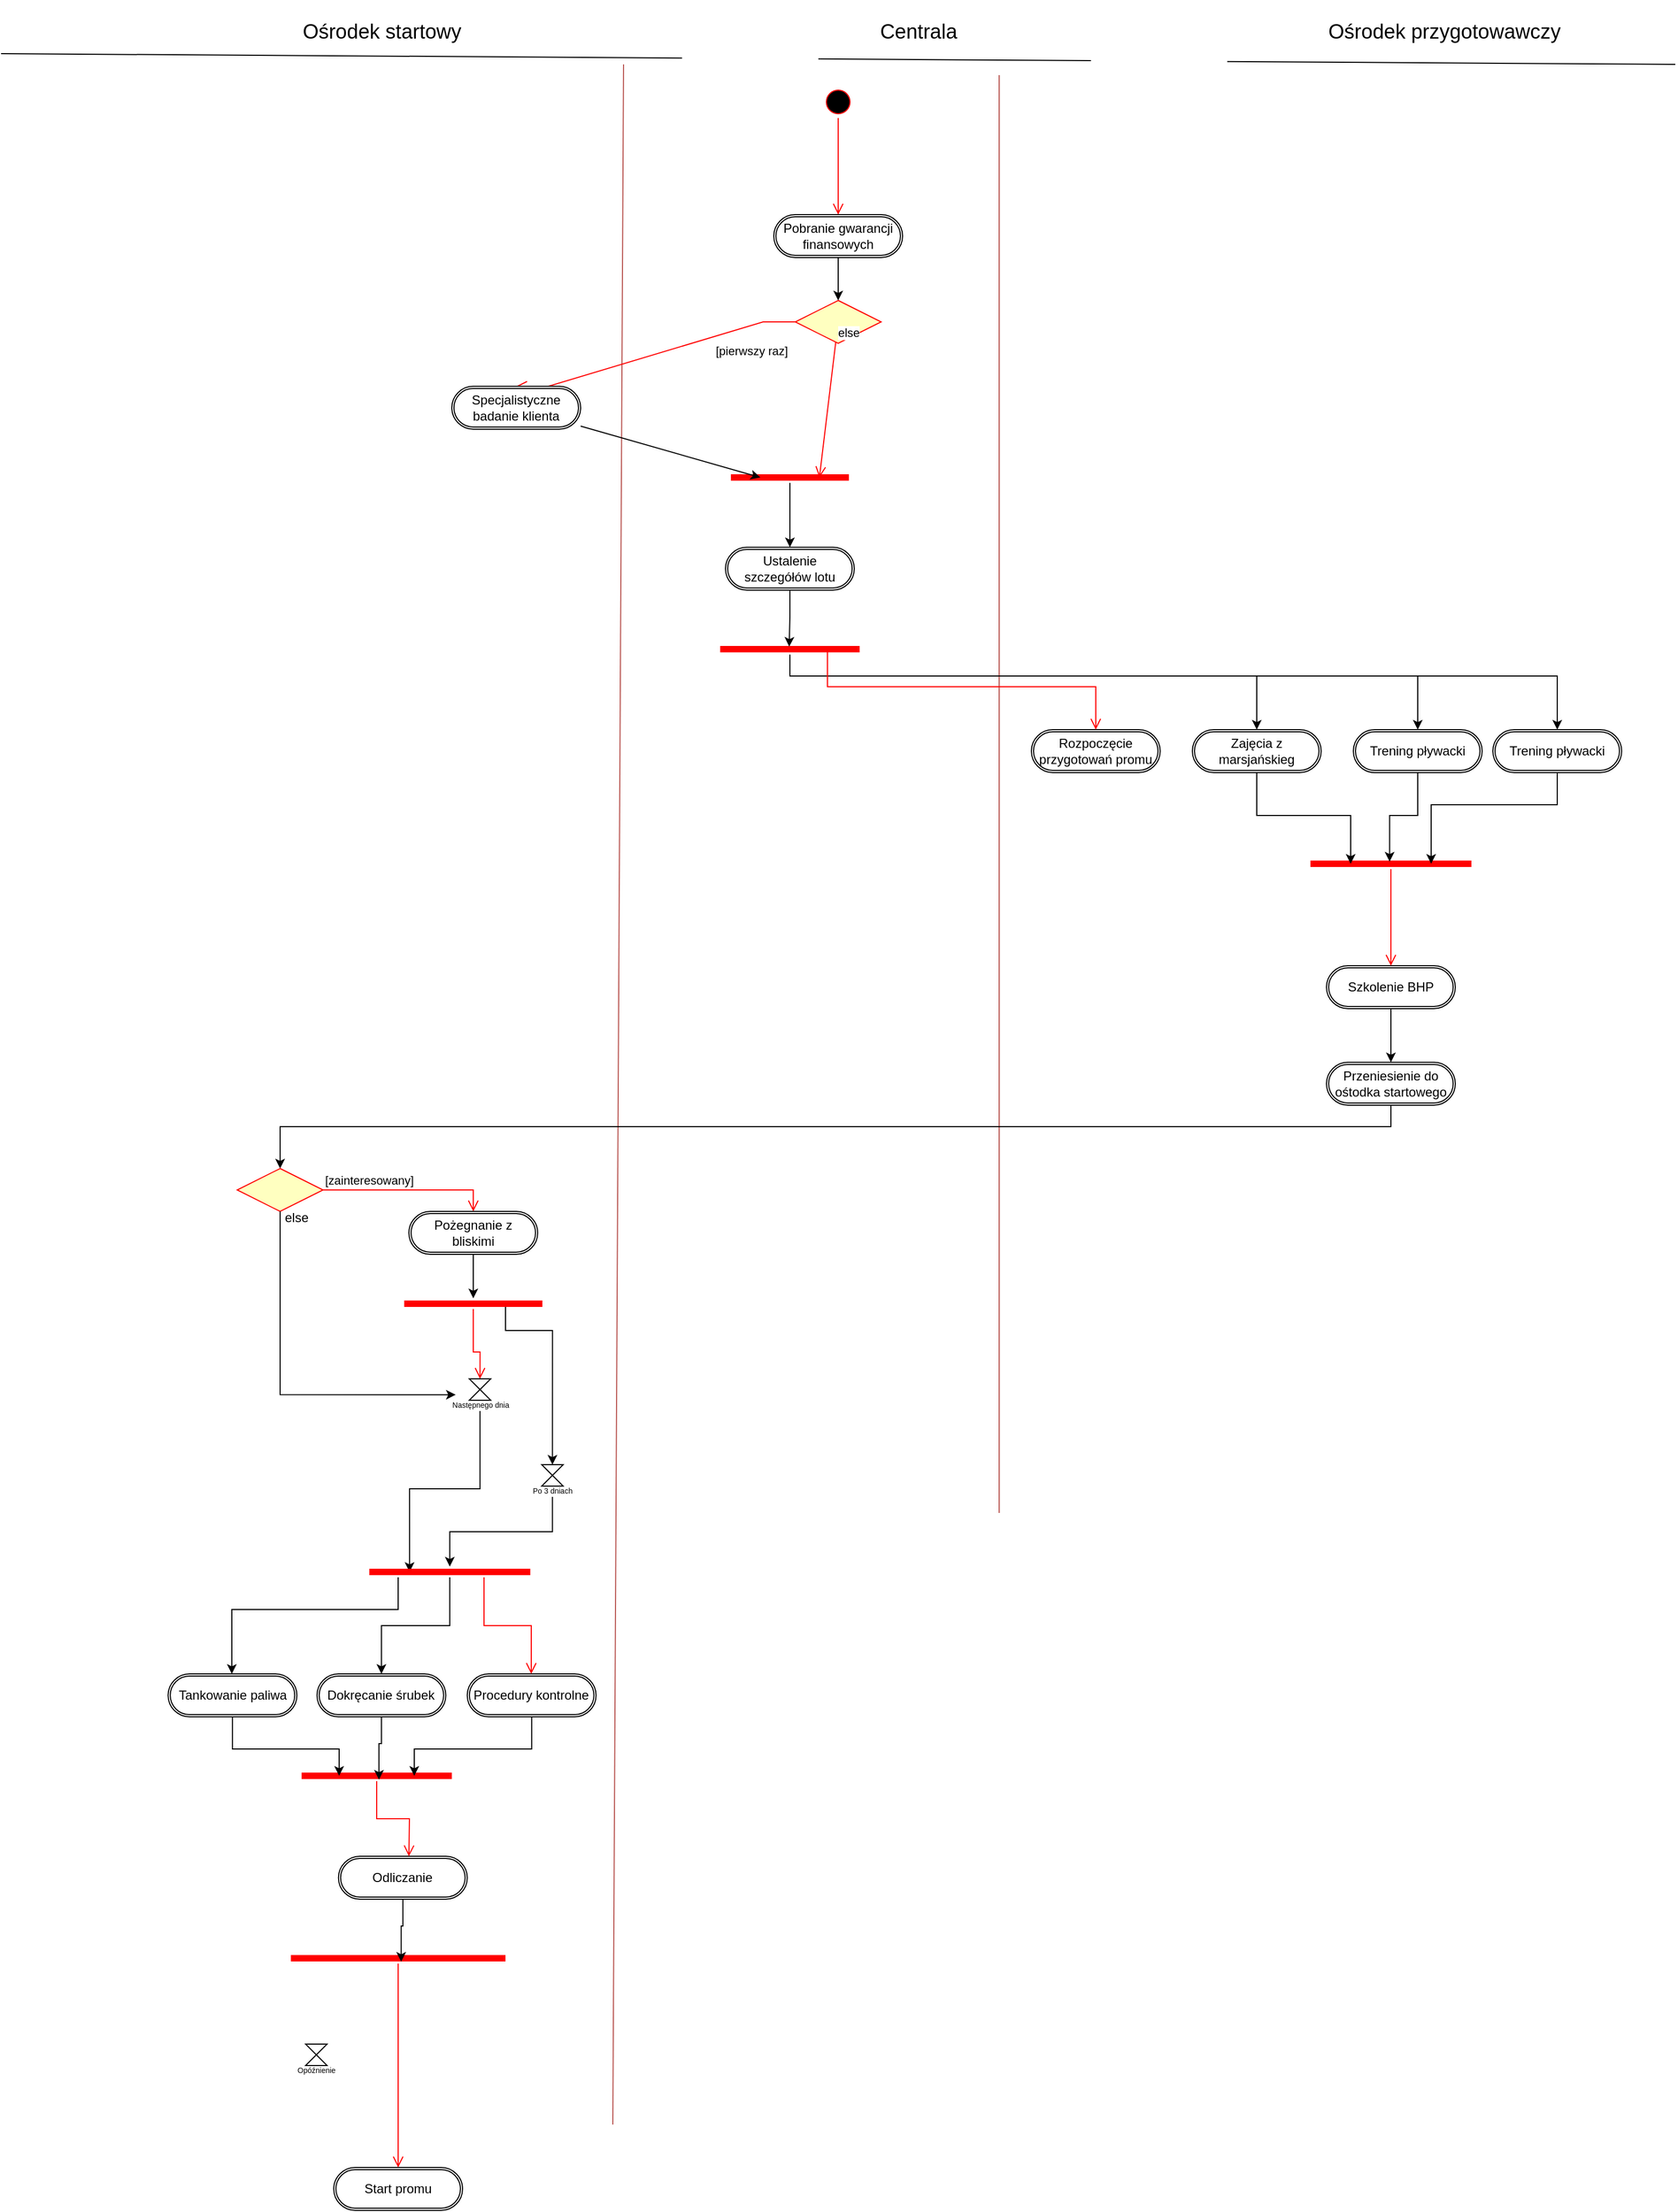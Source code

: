 <mxfile version="24.0.7" type="github">
  <diagram name="Strona-1" id="fh5TAvCRtC4qOcJ-2T7q">
    <mxGraphModel dx="1214" dy="1380" grid="1" gridSize="10" guides="1" tooltips="1" connect="1" arrows="1" fold="1" page="1" pageScale="1" pageWidth="827" pageHeight="1169" math="0" shadow="0">
      <root>
        <mxCell id="0" />
        <mxCell id="1" parent="0" />
        <mxCell id="5CeIky1JOv600O0GGPSP-2" value="" style="ellipse;html=1;shape=startState;fillColor=#000000;strokeColor=#ff0000;" parent="1" vertex="1">
          <mxGeometry x="315" y="60" width="30" height="30" as="geometry" />
        </mxCell>
        <mxCell id="5CeIky1JOv600O0GGPSP-3" value="" style="edgeStyle=orthogonalEdgeStyle;html=1;verticalAlign=bottom;endArrow=open;endSize=8;strokeColor=#ff0000;rounded=0;entryX=0.5;entryY=0;entryDx=0;entryDy=0;" parent="1" source="5CeIky1JOv600O0GGPSP-2" target="5CeIky1JOv600O0GGPSP-15" edge="1">
          <mxGeometry relative="1" as="geometry">
            <mxPoint x="415" y="130" as="targetPoint" />
            <Array as="points">
              <mxPoint x="330" y="140" />
              <mxPoint x="330" y="140" />
            </Array>
          </mxGeometry>
        </mxCell>
        <mxCell id="5CeIky1JOv600O0GGPSP-4" value="&lt;font style=&quot;font-size: 19px;&quot;&gt;Centrala&lt;/font&gt;" style="text;html=1;align=center;verticalAlign=middle;whiteSpace=wrap;rounded=0;" parent="1" vertex="1">
          <mxGeometry x="340" y="-20" width="130" height="60" as="geometry" />
        </mxCell>
        <mxCell id="5CeIky1JOv600O0GGPSP-5" value="" style="endArrow=none;html=1;rounded=0;" parent="1" edge="1">
          <mxGeometry width="50" height="50" relative="1" as="geometry">
            <mxPoint x="-450" y="30" as="sourcePoint" />
            <mxPoint x="1110" y="40" as="targetPoint" />
          </mxGeometry>
        </mxCell>
        <mxCell id="5CeIky1JOv600O0GGPSP-6" value="" style="endArrow=none;html=1;rounded=0;fillColor=#f8cecc;strokeColor=#b85450;" parent="1" edge="1">
          <mxGeometry width="50" height="50" relative="1" as="geometry">
            <mxPoint x="120" y="1960" as="sourcePoint" />
            <mxPoint x="130" y="40" as="targetPoint" />
          </mxGeometry>
        </mxCell>
        <mxCell id="5CeIky1JOv600O0GGPSP-7" value="" style="endArrow=none;html=1;rounded=0;fillColor=#f8cecc;strokeColor=#b85450;" parent="1" edge="1">
          <mxGeometry width="50" height="50" relative="1" as="geometry">
            <mxPoint x="480" y="1390" as="sourcePoint" />
            <mxPoint x="480" y="50" as="targetPoint" />
          </mxGeometry>
        </mxCell>
        <mxCell id="5CeIky1JOv600O0GGPSP-8" value="&lt;font style=&quot;font-size: 19px;&quot;&gt;Ośrodek przygotowawczy&lt;/font&gt;" style="text;html=1;align=center;verticalAlign=middle;whiteSpace=wrap;rounded=0;" parent="1" vertex="1">
          <mxGeometry x="780" y="-20" width="230" height="60" as="geometry" />
        </mxCell>
        <mxCell id="5CeIky1JOv600O0GGPSP-9" value="&lt;font style=&quot;font-size: 19px;&quot;&gt;Ośrodek startowy&lt;/font&gt;" style="text;html=1;align=center;verticalAlign=middle;whiteSpace=wrap;rounded=0;" parent="1" vertex="1">
          <mxGeometry x="-220" y="-20" width="250" height="60" as="geometry" />
        </mxCell>
        <mxCell id="5CeIky1JOv600O0GGPSP-11" value="" style="rhombus;whiteSpace=wrap;html=1;fontColor=#000000;fillColor=#ffffc0;strokeColor=#ff0000;" parent="1" vertex="1">
          <mxGeometry x="290" y="260" width="80" height="40" as="geometry" />
        </mxCell>
        <mxCell id="5CeIky1JOv600O0GGPSP-12" value="else" style="html=1;align=left;verticalAlign=bottom;endArrow=open;endSize=8;strokeColor=#ff0000;rounded=0;entryX=0.75;entryY=0.5;entryDx=0;entryDy=0;entryPerimeter=0;" parent="1" source="5CeIky1JOv600O0GGPSP-11" target="5CeIky1JOv600O0GGPSP-20" edge="1">
          <mxGeometry x="-1" relative="1" as="geometry">
            <mxPoint x="300" y="370" as="targetPoint" />
          </mxGeometry>
        </mxCell>
        <mxCell id="5CeIky1JOv600O0GGPSP-13" value="[pierwszy raz]" style="edgeStyle=entityRelationEdgeStyle;html=1;align=left;verticalAlign=top;endArrow=open;endSize=8;strokeColor=#ff0000;rounded=0;entryX=0.5;entryY=0;entryDx=0;entryDy=0;" parent="1" source="5CeIky1JOv600O0GGPSP-11" target="5CeIky1JOv600O0GGPSP-17" edge="1">
          <mxGeometry x="-0.418" relative="1" as="geometry">
            <mxPoint x="30" y="330" as="targetPoint" />
            <mxPoint as="offset" />
          </mxGeometry>
        </mxCell>
        <mxCell id="5CeIky1JOv600O0GGPSP-16" style="edgeStyle=orthogonalEdgeStyle;rounded=0;orthogonalLoop=1;jettySize=auto;html=1;entryX=0.5;entryY=0;entryDx=0;entryDy=0;" parent="1" source="5CeIky1JOv600O0GGPSP-15" target="5CeIky1JOv600O0GGPSP-11" edge="1">
          <mxGeometry relative="1" as="geometry" />
        </mxCell>
        <mxCell id="5CeIky1JOv600O0GGPSP-15" value="Pobranie gwarancji finansowych" style="shape=ext;double=1;rounded=1;whiteSpace=wrap;html=1;arcSize=50;" parent="1" vertex="1">
          <mxGeometry x="270" y="180" width="120" height="40" as="geometry" />
        </mxCell>
        <mxCell id="5CeIky1JOv600O0GGPSP-17" value="Specjalistyczne badanie klienta" style="shape=ext;double=1;rounded=1;whiteSpace=wrap;html=1;arcSize=50;" parent="1" vertex="1">
          <mxGeometry x="-30" y="340" width="120" height="40" as="geometry" />
        </mxCell>
        <mxCell id="5CeIky1JOv600O0GGPSP-18" value="Ustalenie szczegółów lotu" style="shape=ext;double=1;rounded=1;whiteSpace=wrap;html=1;arcSize=50;" parent="1" vertex="1">
          <mxGeometry x="225" y="490" width="120" height="40" as="geometry" />
        </mxCell>
        <mxCell id="5CeIky1JOv600O0GGPSP-21" style="edgeStyle=orthogonalEdgeStyle;rounded=0;orthogonalLoop=1;jettySize=auto;html=1;entryX=0.5;entryY=0;entryDx=0;entryDy=0;" parent="1" source="5CeIky1JOv600O0GGPSP-20" target="5CeIky1JOv600O0GGPSP-18" edge="1">
          <mxGeometry relative="1" as="geometry" />
        </mxCell>
        <mxCell id="5CeIky1JOv600O0GGPSP-20" value="" style="shape=line;html=1;strokeWidth=6;strokeColor=#ff0000;" parent="1" vertex="1">
          <mxGeometry x="230" y="420" width="110" height="10" as="geometry" />
        </mxCell>
        <mxCell id="5CeIky1JOv600O0GGPSP-22" style="rounded=0;orthogonalLoop=1;jettySize=auto;html=1;entryX=0.25;entryY=0.5;entryDx=0;entryDy=0;entryPerimeter=0;" parent="1" source="5CeIky1JOv600O0GGPSP-17" target="5CeIky1JOv600O0GGPSP-20" edge="1">
          <mxGeometry relative="1" as="geometry" />
        </mxCell>
        <mxCell id="5CeIky1JOv600O0GGPSP-23" value="Rozpoczęcie przygotowań promu" style="shape=ext;double=1;rounded=1;whiteSpace=wrap;html=1;arcSize=50;" parent="1" vertex="1">
          <mxGeometry x="510" y="660" width="120" height="40" as="geometry" />
        </mxCell>
        <mxCell id="5CeIky1JOv600O0GGPSP-48" style="edgeStyle=orthogonalEdgeStyle;rounded=0;orthogonalLoop=1;jettySize=auto;html=1;entryX=0.5;entryY=0;entryDx=0;entryDy=0;" parent="1" source="5CeIky1JOv600O0GGPSP-26" target="5CeIky1JOv600O0GGPSP-33" edge="1">
          <mxGeometry relative="1" as="geometry">
            <Array as="points">
              <mxPoint x="285" y="610" />
              <mxPoint x="720" y="610" />
            </Array>
          </mxGeometry>
        </mxCell>
        <mxCell id="5CeIky1JOv600O0GGPSP-49" style="edgeStyle=orthogonalEdgeStyle;rounded=0;orthogonalLoop=1;jettySize=auto;html=1;entryX=0.5;entryY=0;entryDx=0;entryDy=0;" parent="1" source="5CeIky1JOv600O0GGPSP-26" target="5CeIky1JOv600O0GGPSP-31" edge="1">
          <mxGeometry relative="1" as="geometry">
            <Array as="points">
              <mxPoint x="285" y="610" />
              <mxPoint x="870" y="610" />
            </Array>
          </mxGeometry>
        </mxCell>
        <mxCell id="5CeIky1JOv600O0GGPSP-50" style="edgeStyle=orthogonalEdgeStyle;rounded=0;orthogonalLoop=1;jettySize=auto;html=1;entryX=0.5;entryY=0;entryDx=0;entryDy=0;" parent="1" source="5CeIky1JOv600O0GGPSP-26" target="5CeIky1JOv600O0GGPSP-29" edge="1">
          <mxGeometry relative="1" as="geometry">
            <Array as="points">
              <mxPoint x="285" y="610" />
              <mxPoint x="1000" y="610" />
            </Array>
          </mxGeometry>
        </mxCell>
        <mxCell id="5CeIky1JOv600O0GGPSP-26" value="" style="shape=line;html=1;strokeWidth=6;strokeColor=#ff0000;" parent="1" vertex="1">
          <mxGeometry x="220" y="580" width="130" height="10" as="geometry" />
        </mxCell>
        <mxCell id="5CeIky1JOv600O0GGPSP-27" value="" style="edgeStyle=orthogonalEdgeStyle;html=1;verticalAlign=bottom;endArrow=open;endSize=8;strokeColor=#ff0000;rounded=0;entryX=0.5;entryY=0;entryDx=0;entryDy=0;" parent="1" target="5CeIky1JOv600O0GGPSP-23" edge="1">
          <mxGeometry relative="1" as="geometry">
            <mxPoint x="315" y="660" as="targetPoint" />
            <mxPoint x="320" y="587" as="sourcePoint" />
            <Array as="points">
              <mxPoint x="320" y="620" />
              <mxPoint x="570" y="620" />
            </Array>
          </mxGeometry>
        </mxCell>
        <mxCell id="5CeIky1JOv600O0GGPSP-28" style="edgeStyle=orthogonalEdgeStyle;rounded=0;orthogonalLoop=1;jettySize=auto;html=1;entryX=0.495;entryY=0.267;entryDx=0;entryDy=0;entryPerimeter=0;" parent="1" source="5CeIky1JOv600O0GGPSP-18" target="5CeIky1JOv600O0GGPSP-26" edge="1">
          <mxGeometry relative="1" as="geometry" />
        </mxCell>
        <mxCell id="5CeIky1JOv600O0GGPSP-29" value="Trening pływacki" style="shape=ext;double=1;rounded=1;whiteSpace=wrap;html=1;arcSize=50;" parent="1" vertex="1">
          <mxGeometry x="940" y="660" width="120" height="40" as="geometry" />
        </mxCell>
        <mxCell id="5CeIky1JOv600O0GGPSP-31" value="Trening pływacki" style="shape=ext;double=1;rounded=1;whiteSpace=wrap;html=1;arcSize=50;" parent="1" vertex="1">
          <mxGeometry x="810" y="660" width="120" height="40" as="geometry" />
        </mxCell>
        <mxCell id="5CeIky1JOv600O0GGPSP-33" value="Zajęcia z marsjańskieg" style="shape=ext;double=1;rounded=1;whiteSpace=wrap;html=1;arcSize=50;" parent="1" vertex="1">
          <mxGeometry x="660" y="660" width="120" height="40" as="geometry" />
        </mxCell>
        <mxCell id="5CeIky1JOv600O0GGPSP-47" style="edgeStyle=orthogonalEdgeStyle;rounded=0;orthogonalLoop=1;jettySize=auto;html=1;entryX=0.5;entryY=0;entryDx=0;entryDy=0;" parent="1" source="5CeIky1JOv600O0GGPSP-36" target="5CeIky1JOv600O0GGPSP-46" edge="1">
          <mxGeometry relative="1" as="geometry" />
        </mxCell>
        <mxCell id="5CeIky1JOv600O0GGPSP-36" value="Szkolenie BHP" style="shape=ext;double=1;rounded=1;whiteSpace=wrap;html=1;arcSize=50;" parent="1" vertex="1">
          <mxGeometry x="785" y="880" width="120" height="40" as="geometry" />
        </mxCell>
        <mxCell id="5CeIky1JOv600O0GGPSP-41" value="" style="shape=line;html=1;strokeWidth=6;strokeColor=#ff0000;" parent="1" vertex="1">
          <mxGeometry x="770" y="780" width="150" height="10" as="geometry" />
        </mxCell>
        <mxCell id="5CeIky1JOv600O0GGPSP-42" value="" style="edgeStyle=orthogonalEdgeStyle;html=1;verticalAlign=bottom;endArrow=open;endSize=8;strokeColor=#ff0000;rounded=0;entryX=0.5;entryY=0;entryDx=0;entryDy=0;" parent="1" source="5CeIky1JOv600O0GGPSP-41" edge="1">
          <mxGeometry relative="1" as="geometry">
            <mxPoint x="845" y="880" as="targetPoint" />
          </mxGeometry>
        </mxCell>
        <mxCell id="5CeIky1JOv600O0GGPSP-43" style="edgeStyle=orthogonalEdgeStyle;rounded=0;orthogonalLoop=1;jettySize=auto;html=1;entryX=0.25;entryY=0.5;entryDx=0;entryDy=0;entryPerimeter=0;" parent="1" source="5CeIky1JOv600O0GGPSP-33" target="5CeIky1JOv600O0GGPSP-41" edge="1">
          <mxGeometry relative="1" as="geometry" />
        </mxCell>
        <mxCell id="5CeIky1JOv600O0GGPSP-44" style="edgeStyle=orthogonalEdgeStyle;rounded=0;orthogonalLoop=1;jettySize=auto;html=1;entryX=0.492;entryY=0.3;entryDx=0;entryDy=0;entryPerimeter=0;" parent="1" source="5CeIky1JOv600O0GGPSP-31" target="5CeIky1JOv600O0GGPSP-41" edge="1">
          <mxGeometry relative="1" as="geometry" />
        </mxCell>
        <mxCell id="5CeIky1JOv600O0GGPSP-45" style="edgeStyle=orthogonalEdgeStyle;rounded=0;orthogonalLoop=1;jettySize=auto;html=1;entryX=0.75;entryY=0.5;entryDx=0;entryDy=0;entryPerimeter=0;" parent="1" source="5CeIky1JOv600O0GGPSP-29" target="5CeIky1JOv600O0GGPSP-41" edge="1">
          <mxGeometry relative="1" as="geometry">
            <Array as="points">
              <mxPoint x="1000" y="730" />
              <mxPoint x="882" y="730" />
            </Array>
          </mxGeometry>
        </mxCell>
        <mxCell id="5CeIky1JOv600O0GGPSP-55" style="edgeStyle=orthogonalEdgeStyle;rounded=0;orthogonalLoop=1;jettySize=auto;html=1;entryX=0.5;entryY=0;entryDx=0;entryDy=0;" parent="1" source="5CeIky1JOv600O0GGPSP-46" target="5CeIky1JOv600O0GGPSP-51" edge="1">
          <mxGeometry relative="1" as="geometry">
            <Array as="points">
              <mxPoint x="845" y="1030" />
              <mxPoint x="-190" y="1030" />
            </Array>
          </mxGeometry>
        </mxCell>
        <mxCell id="5CeIky1JOv600O0GGPSP-46" value="Przeniesienie do ośtodka startowego" style="shape=ext;double=1;rounded=1;whiteSpace=wrap;html=1;arcSize=50;" parent="1" vertex="1">
          <mxGeometry x="785" y="970" width="120" height="40" as="geometry" />
        </mxCell>
        <mxCell id="5CeIky1JOv600O0GGPSP-51" value="" style="rhombus;whiteSpace=wrap;html=1;fontColor=#000000;fillColor=#ffffc0;strokeColor=#ff0000;" parent="1" vertex="1">
          <mxGeometry x="-230" y="1069" width="80" height="40" as="geometry" />
        </mxCell>
        <mxCell id="5CeIky1JOv600O0GGPSP-52" value="[zainteresowany]" style="edgeStyle=orthogonalEdgeStyle;html=1;align=left;verticalAlign=bottom;endArrow=open;endSize=8;strokeColor=#ff0000;rounded=0;entryX=0.5;entryY=0;entryDx=0;entryDy=0;" parent="1" source="5CeIky1JOv600O0GGPSP-51" target="5CeIky1JOv600O0GGPSP-56" edge="1">
          <mxGeometry x="-1" relative="1" as="geometry">
            <mxPoint x="-50" y="1089" as="targetPoint" />
            <mxPoint as="offset" />
          </mxGeometry>
        </mxCell>
        <mxCell id="HoDOH48BJP-W4IzTHwKc-18" style="edgeStyle=orthogonalEdgeStyle;rounded=0;orthogonalLoop=1;jettySize=auto;html=1;" edge="1" parent="1" source="5CeIky1JOv600O0GGPSP-56" target="HoDOH48BJP-W4IzTHwKc-16">
          <mxGeometry relative="1" as="geometry" />
        </mxCell>
        <mxCell id="5CeIky1JOv600O0GGPSP-56" value="Pożegnanie z bliskimi" style="shape=ext;double=1;rounded=1;whiteSpace=wrap;html=1;arcSize=50;" parent="1" vertex="1">
          <mxGeometry x="-70" y="1109" width="120" height="40" as="geometry" />
        </mxCell>
        <mxCell id="HoDOH48BJP-W4IzTHwKc-4" value="" style="triangle;whiteSpace=wrap;html=1;rotation=90;" vertex="1" parent="1">
          <mxGeometry x="58.75" y="1340" width="10" height="20" as="geometry" />
        </mxCell>
        <mxCell id="HoDOH48BJP-W4IzTHwKc-5" value="" style="triangle;whiteSpace=wrap;html=1;rotation=-90;" vertex="1" parent="1">
          <mxGeometry x="58.75" y="1350" width="10" height="20" as="geometry" />
        </mxCell>
        <mxCell id="HoDOH48BJP-W4IzTHwKc-39" value="" style="edgeStyle=orthogonalEdgeStyle;rounded=0;orthogonalLoop=1;jettySize=auto;html=1;" edge="1" parent="1" source="HoDOH48BJP-W4IzTHwKc-6" target="HoDOH48BJP-W4IzTHwKc-33">
          <mxGeometry relative="1" as="geometry" />
        </mxCell>
        <mxCell id="HoDOH48BJP-W4IzTHwKc-6" value="&lt;font style=&quot;font-size: 7px;&quot;&gt;Po 3 dniach&lt;/font&gt;" style="text;html=1;align=center;verticalAlign=middle;whiteSpace=wrap;rounded=0;" vertex="1" parent="1">
          <mxGeometry x="30" y="1360" width="67.5" height="15" as="geometry" />
        </mxCell>
        <mxCell id="HoDOH48BJP-W4IzTHwKc-38" style="edgeStyle=orthogonalEdgeStyle;rounded=0;orthogonalLoop=1;jettySize=auto;html=1;entryX=0;entryY=0.5;entryDx=0;entryDy=0;exitX=0.75;exitY=0.5;exitDx=0;exitDy=0;exitPerimeter=0;" edge="1" parent="1" source="HoDOH48BJP-W4IzTHwKc-16" target="HoDOH48BJP-W4IzTHwKc-4">
          <mxGeometry relative="1" as="geometry">
            <Array as="points">
              <mxPoint x="20" y="1195" />
              <mxPoint x="20" y="1220" />
              <mxPoint x="64" y="1220" />
            </Array>
          </mxGeometry>
        </mxCell>
        <mxCell id="HoDOH48BJP-W4IzTHwKc-16" value="" style="shape=line;html=1;strokeWidth=6;strokeColor=#ff0000;" vertex="1" parent="1">
          <mxGeometry x="-74.37" y="1190" width="128.75" height="10" as="geometry" />
        </mxCell>
        <mxCell id="HoDOH48BJP-W4IzTHwKc-17" value="" style="edgeStyle=orthogonalEdgeStyle;html=1;verticalAlign=bottom;endArrow=open;endSize=8;strokeColor=#ff0000;rounded=0;entryX=0;entryY=0.5;entryDx=0;entryDy=0;" edge="1" source="HoDOH48BJP-W4IzTHwKc-16" parent="1" target="HoDOH48BJP-W4IzTHwKc-22">
          <mxGeometry relative="1" as="geometry">
            <mxPoint y="1240" as="targetPoint" />
            <Array as="points">
              <mxPoint x="-10" y="1240" />
              <mxPoint x="-4" y="1240" />
            </Array>
          </mxGeometry>
        </mxCell>
        <mxCell id="HoDOH48BJP-W4IzTHwKc-19" style="edgeStyle=orthogonalEdgeStyle;rounded=0;orthogonalLoop=1;jettySize=auto;html=1;entryX=0.165;entryY=-0.011;entryDx=0;entryDy=0;entryPerimeter=0;" edge="1" parent="1" source="5CeIky1JOv600O0GGPSP-51" target="HoDOH48BJP-W4IzTHwKc-24">
          <mxGeometry relative="1" as="geometry">
            <mxPoint x="-189.64" y="1195.67" as="targetPoint" />
            <Array as="points">
              <mxPoint x="-190" y="1280" />
            </Array>
          </mxGeometry>
        </mxCell>
        <mxCell id="HoDOH48BJP-W4IzTHwKc-20" value="else" style="text;html=1;align=center;verticalAlign=middle;resizable=0;points=[];autosize=1;strokeColor=none;fillColor=none;" vertex="1" parent="1">
          <mxGeometry x="-200" y="1100" width="50" height="30" as="geometry" />
        </mxCell>
        <mxCell id="HoDOH48BJP-W4IzTHwKc-22" value="" style="triangle;whiteSpace=wrap;html=1;rotation=90;" vertex="1" parent="1">
          <mxGeometry x="-8.75" y="1260" width="10" height="20" as="geometry" />
        </mxCell>
        <mxCell id="HoDOH48BJP-W4IzTHwKc-23" value="" style="triangle;whiteSpace=wrap;html=1;rotation=-90;" vertex="1" parent="1">
          <mxGeometry x="-8.75" y="1270" width="10" height="20" as="geometry" />
        </mxCell>
        <mxCell id="HoDOH48BJP-W4IzTHwKc-32" style="edgeStyle=orthogonalEdgeStyle;rounded=0;orthogonalLoop=1;jettySize=auto;html=1;entryX=0.25;entryY=0.5;entryDx=0;entryDy=0;entryPerimeter=0;" edge="1" parent="1" source="HoDOH48BJP-W4IzTHwKc-24" target="HoDOH48BJP-W4IzTHwKc-33">
          <mxGeometry relative="1" as="geometry">
            <mxPoint x="50" y="1470" as="targetPoint" />
          </mxGeometry>
        </mxCell>
        <mxCell id="HoDOH48BJP-W4IzTHwKc-24" value="&lt;font style=&quot;font-size: 7px;&quot;&gt;Następnego dnia&lt;/font&gt;" style="text;html=1;align=center;verticalAlign=middle;whiteSpace=wrap;rounded=0;" vertex="1" parent="1">
          <mxGeometry x="-37.5" y="1280" width="67.5" height="15" as="geometry" />
        </mxCell>
        <mxCell id="HoDOH48BJP-W4IzTHwKc-28" value="Tankowanie paliwa" style="shape=ext;double=1;rounded=1;whiteSpace=wrap;html=1;arcSize=50;" vertex="1" parent="1">
          <mxGeometry x="-294.37" y="1540" width="120" height="40" as="geometry" />
        </mxCell>
        <mxCell id="HoDOH48BJP-W4IzTHwKc-29" value="Dokręcanie śrubek" style="shape=ext;double=1;rounded=1;whiteSpace=wrap;html=1;arcSize=50;" vertex="1" parent="1">
          <mxGeometry x="-155.61" y="1540" width="120" height="40" as="geometry" />
        </mxCell>
        <mxCell id="HoDOH48BJP-W4IzTHwKc-30" value="Procedury kontrolne" style="shape=ext;double=1;rounded=1;whiteSpace=wrap;html=1;arcSize=50;" vertex="1" parent="1">
          <mxGeometry x="-15.62" y="1540" width="120" height="40" as="geometry" />
        </mxCell>
        <mxCell id="HoDOH48BJP-W4IzTHwKc-31" value="Odliczanie" style="shape=ext;double=1;rounded=1;whiteSpace=wrap;html=1;arcSize=50;" vertex="1" parent="1">
          <mxGeometry x="-135.62" y="1710" width="120" height="40" as="geometry" />
        </mxCell>
        <mxCell id="HoDOH48BJP-W4IzTHwKc-35" style="edgeStyle=orthogonalEdgeStyle;rounded=0;orthogonalLoop=1;jettySize=auto;html=1;" edge="1" parent="1" source="HoDOH48BJP-W4IzTHwKc-33" target="HoDOH48BJP-W4IzTHwKc-29">
          <mxGeometry relative="1" as="geometry" />
        </mxCell>
        <mxCell id="HoDOH48BJP-W4IzTHwKc-36" style="edgeStyle=orthogonalEdgeStyle;rounded=0;orthogonalLoop=1;jettySize=auto;html=1;" edge="1" parent="1" source="HoDOH48BJP-W4IzTHwKc-33" target="HoDOH48BJP-W4IzTHwKc-28">
          <mxGeometry relative="1" as="geometry">
            <Array as="points">
              <mxPoint x="-80" y="1480" />
              <mxPoint x="-235" y="1480" />
            </Array>
          </mxGeometry>
        </mxCell>
        <mxCell id="HoDOH48BJP-W4IzTHwKc-33" value="" style="shape=line;html=1;strokeWidth=6;strokeColor=#ff0000;" vertex="1" parent="1">
          <mxGeometry x="-106.87" y="1440" width="150" height="10" as="geometry" />
        </mxCell>
        <mxCell id="HoDOH48BJP-W4IzTHwKc-34" value="" style="edgeStyle=orthogonalEdgeStyle;html=1;verticalAlign=bottom;endArrow=open;endSize=8;strokeColor=#ff0000;rounded=0;" edge="1" source="HoDOH48BJP-W4IzTHwKc-33" parent="1" target="HoDOH48BJP-W4IzTHwKc-30">
          <mxGeometry relative="1" as="geometry">
            <mxPoint x="-36.62" y="1520" as="targetPoint" />
            <Array as="points">
              <mxPoint y="1495" />
              <mxPoint x="44" y="1495" />
            </Array>
          </mxGeometry>
        </mxCell>
        <mxCell id="HoDOH48BJP-W4IzTHwKc-40" value="" style="shape=line;html=1;strokeWidth=6;strokeColor=#ff0000;" vertex="1" parent="1">
          <mxGeometry x="-170" y="1630" width="140" height="10" as="geometry" />
        </mxCell>
        <mxCell id="HoDOH48BJP-W4IzTHwKc-41" value="" style="edgeStyle=orthogonalEdgeStyle;html=1;verticalAlign=bottom;endArrow=open;endSize=8;strokeColor=#ff0000;rounded=0;" edge="1" source="HoDOH48BJP-W4IzTHwKc-40" parent="1">
          <mxGeometry relative="1" as="geometry">
            <mxPoint x="-70" y="1710" as="targetPoint" />
          </mxGeometry>
        </mxCell>
        <mxCell id="HoDOH48BJP-W4IzTHwKc-42" style="edgeStyle=orthogonalEdgeStyle;rounded=0;orthogonalLoop=1;jettySize=auto;html=1;entryX=0.515;entryY=0.857;entryDx=0;entryDy=0;entryPerimeter=0;" edge="1" parent="1" source="HoDOH48BJP-W4IzTHwKc-29" target="HoDOH48BJP-W4IzTHwKc-40">
          <mxGeometry relative="1" as="geometry" />
        </mxCell>
        <mxCell id="HoDOH48BJP-W4IzTHwKc-43" style="edgeStyle=orthogonalEdgeStyle;rounded=0;orthogonalLoop=1;jettySize=auto;html=1;entryX=0.75;entryY=0.5;entryDx=0;entryDy=0;entryPerimeter=0;" edge="1" parent="1" source="HoDOH48BJP-W4IzTHwKc-30" target="HoDOH48BJP-W4IzTHwKc-40">
          <mxGeometry relative="1" as="geometry">
            <Array as="points">
              <mxPoint x="44" y="1610" />
              <mxPoint x="-65" y="1610" />
            </Array>
          </mxGeometry>
        </mxCell>
        <mxCell id="HoDOH48BJP-W4IzTHwKc-44" style="edgeStyle=orthogonalEdgeStyle;rounded=0;orthogonalLoop=1;jettySize=auto;html=1;entryX=0.25;entryY=0.5;entryDx=0;entryDy=0;entryPerimeter=0;" edge="1" parent="1" source="HoDOH48BJP-W4IzTHwKc-28" target="HoDOH48BJP-W4IzTHwKc-40">
          <mxGeometry relative="1" as="geometry">
            <Array as="points">
              <mxPoint x="-234" y="1610" />
              <mxPoint x="-135" y="1610" />
            </Array>
          </mxGeometry>
        </mxCell>
        <mxCell id="HoDOH48BJP-W4IzTHwKc-45" value="" style="shape=line;html=1;strokeWidth=6;strokeColor=#ff0000;" vertex="1" parent="1">
          <mxGeometry x="-180" y="1800" width="200" height="10" as="geometry" />
        </mxCell>
        <mxCell id="HoDOH48BJP-W4IzTHwKc-46" value="" style="edgeStyle=orthogonalEdgeStyle;html=1;verticalAlign=bottom;endArrow=open;endSize=8;strokeColor=#ff0000;rounded=0;" edge="1" source="HoDOH48BJP-W4IzTHwKc-45" parent="1" target="HoDOH48BJP-W4IzTHwKc-48">
          <mxGeometry relative="1" as="geometry">
            <mxPoint x="-80" y="1880" as="targetPoint" />
          </mxGeometry>
        </mxCell>
        <mxCell id="HoDOH48BJP-W4IzTHwKc-47" style="edgeStyle=orthogonalEdgeStyle;rounded=0;orthogonalLoop=1;jettySize=auto;html=1;entryX=0.514;entryY=0.829;entryDx=0;entryDy=0;entryPerimeter=0;" edge="1" parent="1" source="HoDOH48BJP-W4IzTHwKc-31" target="HoDOH48BJP-W4IzTHwKc-45">
          <mxGeometry relative="1" as="geometry" />
        </mxCell>
        <mxCell id="HoDOH48BJP-W4IzTHwKc-48" value="Start promu" style="shape=ext;double=1;rounded=1;whiteSpace=wrap;html=1;arcSize=50;" vertex="1" parent="1">
          <mxGeometry x="-140" y="2000" width="120" height="40" as="geometry" />
        </mxCell>
        <mxCell id="HoDOH48BJP-W4IzTHwKc-54" value="" style="triangle;whiteSpace=wrap;html=1;rotation=90;" vertex="1" parent="1">
          <mxGeometry x="-161.25" y="1880" width="10" height="20" as="geometry" />
        </mxCell>
        <mxCell id="HoDOH48BJP-W4IzTHwKc-55" value="" style="triangle;whiteSpace=wrap;html=1;rotation=-90;" vertex="1" parent="1">
          <mxGeometry x="-161.25" y="1890" width="10" height="20" as="geometry" />
        </mxCell>
        <mxCell id="HoDOH48BJP-W4IzTHwKc-56" value="&lt;font style=&quot;font-size: 7px;&quot;&gt;Opóźnienie&lt;/font&gt;" style="text;html=1;align=center;verticalAlign=middle;whiteSpace=wrap;rounded=0;" vertex="1" parent="1">
          <mxGeometry x="-190" y="1900" width="67.5" height="15" as="geometry" />
        </mxCell>
      </root>
    </mxGraphModel>
  </diagram>
</mxfile>
